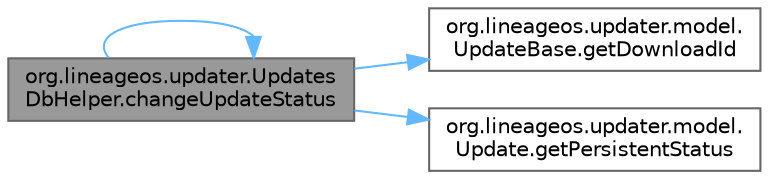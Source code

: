 digraph "org.lineageos.updater.UpdatesDbHelper.changeUpdateStatus"
{
 // LATEX_PDF_SIZE
  bgcolor="transparent";
  edge [fontname=Helvetica,fontsize=10,labelfontname=Helvetica,labelfontsize=10];
  node [fontname=Helvetica,fontsize=10,shape=box,height=0.2,width=0.4];
  rankdir="LR";
  Node1 [label="org.lineageos.updater.Updates\lDbHelper.changeUpdateStatus",height=0.2,width=0.4,color="gray40", fillcolor="grey60", style="filled", fontcolor="black",tooltip=" "];
  Node1 -> Node1 [color="steelblue1",style="solid"];
  Node1 -> Node2 [color="steelblue1",style="solid"];
  Node2 [label="org.lineageos.updater.model.\lUpdateBase.getDownloadId",height=0.2,width=0.4,color="grey40", fillcolor="white", style="filled",URL="$classorg_1_1lineageos_1_1updater_1_1model_1_1_update_base.html#a63c1ef58b6d44a8aac3d6c099c9b6952",tooltip=" "];
  Node1 -> Node3 [color="steelblue1",style="solid"];
  Node3 [label="org.lineageos.updater.model.\lUpdate.getPersistentStatus",height=0.2,width=0.4,color="grey40", fillcolor="white", style="filled",URL="$classorg_1_1lineageos_1_1updater_1_1model_1_1_update.html#acb10c940b216bb5b73f065bcdb2533a0",tooltip=" "];
}
